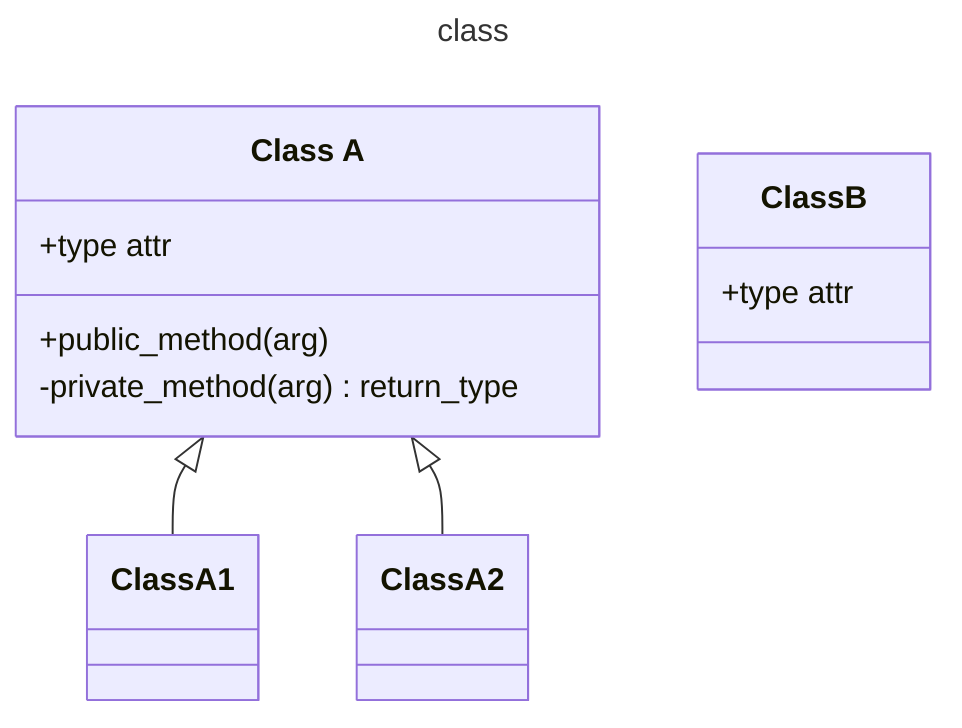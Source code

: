 ---
title: class
---
classDiagram
	class ClassA["Class A"] {
		+type attr
		+public_method(arg)
		-private_method(arg) return_type
	}
	class ClassA1
	class ClassA2
	class ClassB["ClassB"]
    ClassB : +type attr

    ClassA <|-- ClassA1
    ClassA <|-- ClassA2